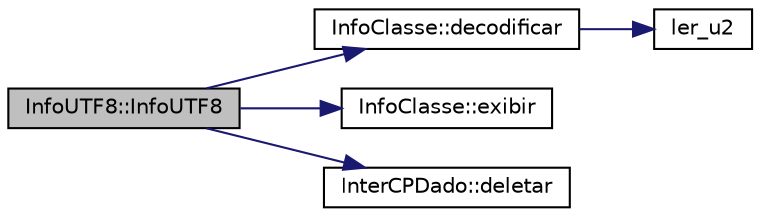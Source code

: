 digraph "InfoUTF8::InfoUTF8"
{
  edge [fontname="Helvetica",fontsize="10",labelfontname="Helvetica",labelfontsize="10"];
  node [fontname="Helvetica",fontsize="10",shape=record];
  rankdir="LR";
  Node2 [label="InfoUTF8::InfoUTF8",height=0.2,width=0.4,color="black", fillcolor="grey75", style="filled", fontcolor="black"];
  Node2 -> Node3 [color="midnightblue",fontsize="10",style="solid",fontname="Helvetica"];
  Node3 [label="InfoClasse::decodificar",height=0.2,width=0.4,color="black", fillcolor="white", style="filled",URL="$class_info_classe.html#ae6773422c76337a45401a3437f865549",tooltip="Decodificador do arquivo binário .class para os dados da <<CONSTANT_Class>>, extraindo todos os seus ..."];
  Node3 -> Node4 [color="midnightblue",fontsize="10",style="solid",fontname="Helvetica"];
  Node4 [label="ler_u2",height=0.2,width=0.4,color="black", fillcolor="white", style="filled",URL="$_arquivos_8hpp.html#a03c0b303e6ae10d2faa53a91ca574aa0",tooltip="Leitura de 2 bytes de um arquivo, considerado como binário. "];
  Node2 -> Node5 [color="midnightblue",fontsize="10",style="solid",fontname="Helvetica"];
  Node5 [label="InfoClasse::exibir",height=0.2,width=0.4,color="black", fillcolor="white", style="filled",URL="$class_info_classe.html#a03f11072255fb787feecb1b7285f1718",tooltip="Exibição dos dados da <<CONSTANT_Class>> na saída padrão com controle de tabulação. "];
  Node2 -> Node6 [color="midnightblue",fontsize="10",style="solid",fontname="Helvetica"];
  Node6 [label="InterCPDado::deletar",height=0.2,width=0.4,color="black", fillcolor="white", style="filled",URL="$class_inter_c_p_dado.html#a8e2231285a8c010dc6fe99f0286d95de",tooltip="Destrutor de um dado da tabela de símbolos e suas eventuais dependências. "];
}
